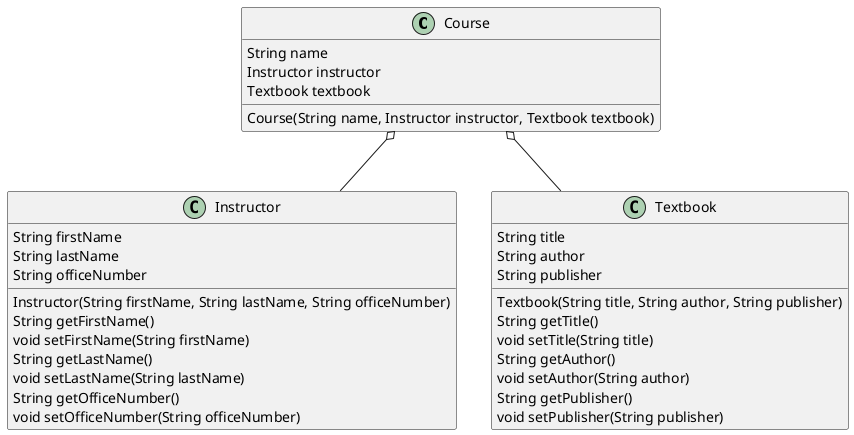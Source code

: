 @startuml

class Course {
    String name
    Instructor instructor
    Textbook textbook

    Course(String name, Instructor instructor, Textbook textbook)
}
class Instructor {
    String firstName
    String lastName
    String officeNumber

    Instructor(String firstName, String lastName, String officeNumber)
    String getFirstName()
    void setFirstName(String firstName)
    String getLastName()
    void setLastName(String lastName)
    String getOfficeNumber()
    void setOfficeNumber(String officeNumber)
}
class Textbook {
    String title
    String author
    String publisher

    Textbook(String title, String author, String publisher)
    String getTitle()
    void setTitle(String title)
    String getAuthor()
    void setAuthor(String author)
    String getPublisher()
    void setPublisher(String publisher)
}

Course o-- Instructor
Course o-- Textbook

@enduml